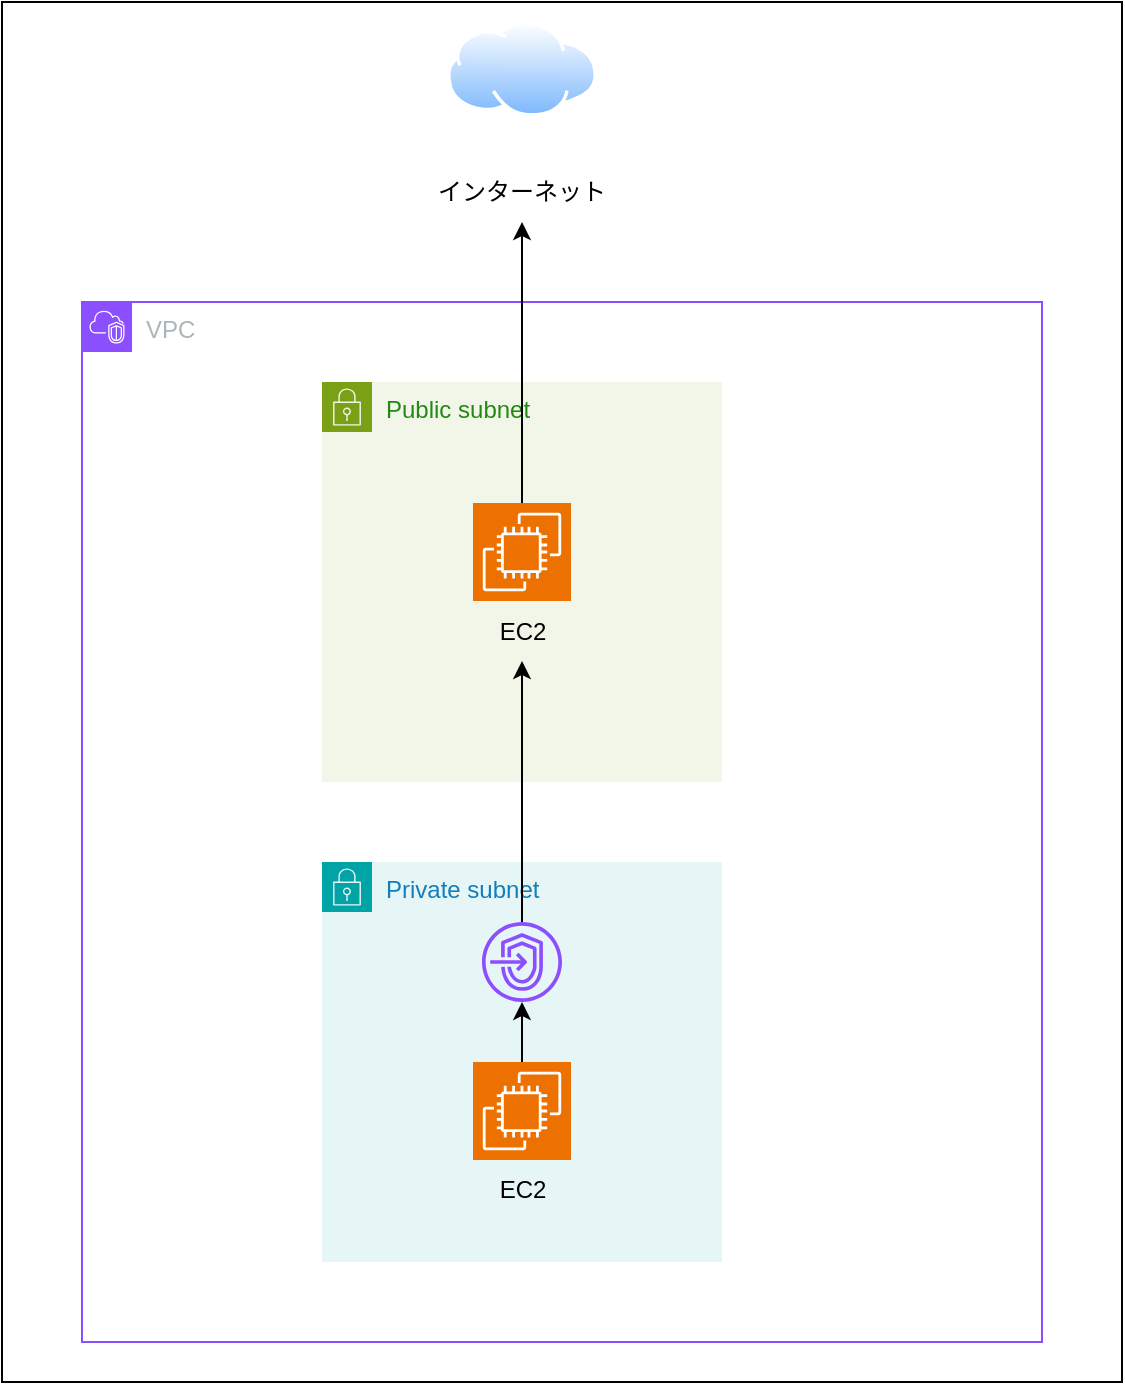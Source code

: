 <mxfile version="24.7.8">
  <diagram name="ページ1" id="iitSUcjGPRD5UnuLbKtW">
    <mxGraphModel dx="1434" dy="738" grid="1" gridSize="10" guides="1" tooltips="1" connect="1" arrows="1" fold="1" page="1" pageScale="1" pageWidth="827" pageHeight="1169" math="0" shadow="0">
      <root>
        <mxCell id="0" />
        <mxCell id="1" parent="0" />
        <mxCell id="GY3KOezJcLw0qhNAAPxO-23" value="" style="rounded=0;whiteSpace=wrap;html=1;" vertex="1" parent="1">
          <mxGeometry x="80" y="10" width="560" height="690" as="geometry" />
        </mxCell>
        <mxCell id="GY3KOezJcLw0qhNAAPxO-1" value="VPC" style="points=[[0,0],[0.25,0],[0.5,0],[0.75,0],[1,0],[1,0.25],[1,0.5],[1,0.75],[1,1],[0.75,1],[0.5,1],[0.25,1],[0,1],[0,0.75],[0,0.5],[0,0.25]];outlineConnect=0;gradientColor=none;html=1;whiteSpace=wrap;fontSize=12;fontStyle=0;container=1;pointerEvents=0;collapsible=0;recursiveResize=0;shape=mxgraph.aws4.group;grIcon=mxgraph.aws4.group_vpc2;strokeColor=#8C4FFF;fillColor=none;verticalAlign=top;align=left;spacingLeft=30;fontColor=#AAB7B8;dashed=0;" vertex="1" parent="1">
          <mxGeometry x="120" y="160" width="480" height="520" as="geometry" />
        </mxCell>
        <mxCell id="GY3KOezJcLw0qhNAAPxO-3" value="Public subnet" style="points=[[0,0],[0.25,0],[0.5,0],[0.75,0],[1,0],[1,0.25],[1,0.5],[1,0.75],[1,1],[0.75,1],[0.5,1],[0.25,1],[0,1],[0,0.75],[0,0.5],[0,0.25]];outlineConnect=0;gradientColor=none;html=1;whiteSpace=wrap;fontSize=12;fontStyle=0;container=1;pointerEvents=0;collapsible=0;recursiveResize=0;shape=mxgraph.aws4.group;grIcon=mxgraph.aws4.group_security_group;grStroke=0;strokeColor=#7AA116;fillColor=#F2F6E8;verticalAlign=top;align=left;spacingLeft=30;fontColor=#248814;dashed=0;" vertex="1" parent="GY3KOezJcLw0qhNAAPxO-1">
          <mxGeometry x="120" y="40" width="200" height="200" as="geometry" />
        </mxCell>
        <mxCell id="GY3KOezJcLw0qhNAAPxO-8" value="" style="sketch=0;points=[[0,0,0],[0.25,0,0],[0.5,0,0],[0.75,0,0],[1,0,0],[0,1,0],[0.25,1,0],[0.5,1,0],[0.75,1,0],[1,1,0],[0,0.25,0],[0,0.5,0],[0,0.75,0],[1,0.25,0],[1,0.5,0],[1,0.75,0]];outlineConnect=0;fontColor=#232F3E;fillColor=#ED7100;strokeColor=#ffffff;dashed=0;verticalLabelPosition=bottom;verticalAlign=top;align=center;html=1;fontSize=12;fontStyle=0;aspect=fixed;shape=mxgraph.aws4.resourceIcon;resIcon=mxgraph.aws4.ec2;" vertex="1" parent="GY3KOezJcLw0qhNAAPxO-3">
          <mxGeometry x="75.5" y="60.5" width="49" height="49" as="geometry" />
        </mxCell>
        <mxCell id="GY3KOezJcLw0qhNAAPxO-14" value="EC2" style="text;strokeColor=none;align=center;fillColor=none;html=1;verticalAlign=middle;whiteSpace=wrap;rounded=0;" vertex="1" parent="GY3KOezJcLw0qhNAAPxO-3">
          <mxGeometry x="77.75" y="109.5" width="44.5" height="30" as="geometry" />
        </mxCell>
        <mxCell id="GY3KOezJcLw0qhNAAPxO-4" value="Private subnet" style="points=[[0,0],[0.25,0],[0.5,0],[0.75,0],[1,0],[1,0.25],[1,0.5],[1,0.75],[1,1],[0.75,1],[0.5,1],[0.25,1],[0,1],[0,0.75],[0,0.5],[0,0.25]];outlineConnect=0;gradientColor=none;html=1;whiteSpace=wrap;fontSize=12;fontStyle=0;container=1;pointerEvents=0;collapsible=0;recursiveResize=0;shape=mxgraph.aws4.group;grIcon=mxgraph.aws4.group_security_group;grStroke=0;strokeColor=#00A4A6;fillColor=#E6F6F7;verticalAlign=top;align=left;spacingLeft=30;fontColor=#147EBA;dashed=0;" vertex="1" parent="GY3KOezJcLw0qhNAAPxO-1">
          <mxGeometry x="120" y="280" width="200" height="200" as="geometry" />
        </mxCell>
        <mxCell id="GY3KOezJcLw0qhNAAPxO-5" value="" style="sketch=0;outlineConnect=0;fontColor=#232F3E;gradientColor=none;fillColor=#8C4FFF;strokeColor=none;dashed=0;verticalLabelPosition=bottom;verticalAlign=top;align=center;html=1;fontSize=12;fontStyle=0;aspect=fixed;pointerEvents=1;shape=mxgraph.aws4.endpoints;" vertex="1" parent="GY3KOezJcLw0qhNAAPxO-4">
          <mxGeometry x="80" y="30" width="40" height="40" as="geometry" />
        </mxCell>
        <mxCell id="GY3KOezJcLw0qhNAAPxO-19" style="edgeStyle=orthogonalEdgeStyle;rounded=0;orthogonalLoop=1;jettySize=auto;html=1;" edge="1" parent="GY3KOezJcLw0qhNAAPxO-4" source="GY3KOezJcLw0qhNAAPxO-6" target="GY3KOezJcLw0qhNAAPxO-5">
          <mxGeometry relative="1" as="geometry" />
        </mxCell>
        <mxCell id="GY3KOezJcLw0qhNAAPxO-6" value="" style="sketch=0;points=[[0,0,0],[0.25,0,0],[0.5,0,0],[0.75,0,0],[1,0,0],[0,1,0],[0.25,1,0],[0.5,1,0],[0.75,1,0],[1,1,0],[0,0.25,0],[0,0.5,0],[0,0.75,0],[1,0.25,0],[1,0.5,0],[1,0.75,0]];outlineConnect=0;fontColor=#232F3E;fillColor=#ED7100;strokeColor=#ffffff;dashed=0;verticalLabelPosition=bottom;verticalAlign=top;align=center;html=1;fontSize=12;fontStyle=0;aspect=fixed;shape=mxgraph.aws4.resourceIcon;resIcon=mxgraph.aws4.ec2;" vertex="1" parent="GY3KOezJcLw0qhNAAPxO-4">
          <mxGeometry x="75.5" y="100" width="49" height="49" as="geometry" />
        </mxCell>
        <mxCell id="GY3KOezJcLw0qhNAAPxO-16" value="EC2" style="text;strokeColor=none;align=center;fillColor=none;html=1;verticalAlign=middle;whiteSpace=wrap;rounded=0;" vertex="1" parent="GY3KOezJcLw0qhNAAPxO-4">
          <mxGeometry x="77.75" y="149" width="44.5" height="30" as="geometry" />
        </mxCell>
        <mxCell id="GY3KOezJcLw0qhNAAPxO-18" style="edgeStyle=orthogonalEdgeStyle;rounded=0;orthogonalLoop=1;jettySize=auto;html=1;entryX=0.5;entryY=1;entryDx=0;entryDy=0;" edge="1" parent="GY3KOezJcLw0qhNAAPxO-1" source="GY3KOezJcLw0qhNAAPxO-5" target="GY3KOezJcLw0qhNAAPxO-14">
          <mxGeometry relative="1" as="geometry" />
        </mxCell>
        <mxCell id="GY3KOezJcLw0qhNAAPxO-12" value="" style="image;aspect=fixed;perimeter=ellipsePerimeter;html=1;align=center;shadow=0;dashed=0;spacingTop=3;image=img/lib/active_directory/internet_cloud.svg;" vertex="1" parent="1">
          <mxGeometry x="302.5" y="20" width="75" height="47.25" as="geometry" />
        </mxCell>
        <mxCell id="GY3KOezJcLw0qhNAAPxO-15" value="インターネット" style="text;strokeColor=none;align=center;fillColor=none;html=1;verticalAlign=middle;whiteSpace=wrap;rounded=0;" vertex="1" parent="1">
          <mxGeometry x="280" y="90" width="120" height="30" as="geometry" />
        </mxCell>
        <mxCell id="GY3KOezJcLw0qhNAAPxO-17" style="edgeStyle=orthogonalEdgeStyle;rounded=0;orthogonalLoop=1;jettySize=auto;html=1;entryX=0.5;entryY=1;entryDx=0;entryDy=0;" edge="1" parent="1" source="GY3KOezJcLw0qhNAAPxO-8" target="GY3KOezJcLw0qhNAAPxO-15">
          <mxGeometry relative="1" as="geometry" />
        </mxCell>
      </root>
    </mxGraphModel>
  </diagram>
</mxfile>
